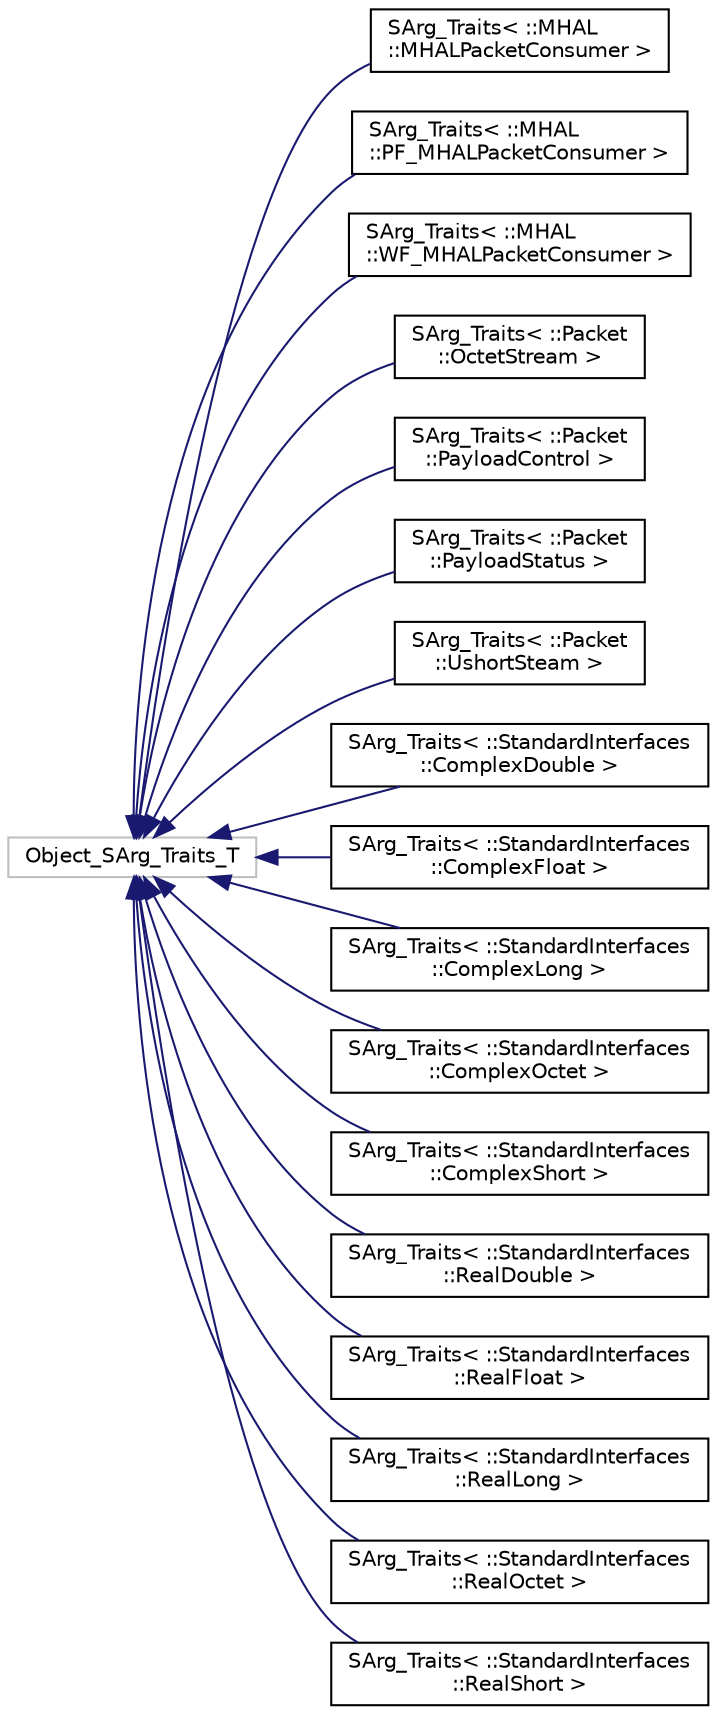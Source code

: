 digraph "Graphical Class Hierarchy"
{
 // INTERACTIVE_SVG=YES
  edge [fontname="Helvetica",fontsize="10",labelfontname="Helvetica",labelfontsize="10"];
  node [fontname="Helvetica",fontsize="10",shape=record];
  rankdir="LR";
  Node1 [label="Object_SArg_Traits_T",height=0.2,width=0.4,color="grey75", fillcolor="white", style="filled"];
  Node1 -> Node2 [dir="back",color="midnightblue",fontsize="10",style="solid",fontname="Helvetica"];
  Node2 [label="SArg_Traits\< ::MHAL\l::MHALPacketConsumer \>",height=0.2,width=0.4,color="black", fillcolor="white", style="filled",URL="$class_t_a_o_1_1_s_arg___traits_3_01_1_1_m_h_a_l_1_1_m_h_a_l_packet_consumer_01_4.html"];
  Node1 -> Node3 [dir="back",color="midnightblue",fontsize="10",style="solid",fontname="Helvetica"];
  Node3 [label="SArg_Traits\< ::MHAL\l::PF_MHALPacketConsumer \>",height=0.2,width=0.4,color="black", fillcolor="white", style="filled",URL="$class_t_a_o_1_1_s_arg___traits_3_01_1_1_m_h_a_l_1_1_p_f___m_h_a_l_packet_consumer_01_4.html"];
  Node1 -> Node4 [dir="back",color="midnightblue",fontsize="10",style="solid",fontname="Helvetica"];
  Node4 [label="SArg_Traits\< ::MHAL\l::WF_MHALPacketConsumer \>",height=0.2,width=0.4,color="black", fillcolor="white", style="filled",URL="$class_t_a_o_1_1_s_arg___traits_3_01_1_1_m_h_a_l_1_1_w_f___m_h_a_l_packet_consumer_01_4.html"];
  Node1 -> Node5 [dir="back",color="midnightblue",fontsize="10",style="solid",fontname="Helvetica"];
  Node5 [label="SArg_Traits\< ::Packet\l::OctetStream \>",height=0.2,width=0.4,color="black", fillcolor="white", style="filled",URL="$class_t_a_o_1_1_s_arg___traits_3_01_1_1_packet_1_1_octet_stream_01_4.html"];
  Node1 -> Node6 [dir="back",color="midnightblue",fontsize="10",style="solid",fontname="Helvetica"];
  Node6 [label="SArg_Traits\< ::Packet\l::PayloadControl \>",height=0.2,width=0.4,color="black", fillcolor="white", style="filled",URL="$class_t_a_o_1_1_s_arg___traits_3_01_1_1_packet_1_1_payload_control_01_4.html"];
  Node1 -> Node7 [dir="back",color="midnightblue",fontsize="10",style="solid",fontname="Helvetica"];
  Node7 [label="SArg_Traits\< ::Packet\l::PayloadStatus \>",height=0.2,width=0.4,color="black", fillcolor="white", style="filled",URL="$class_t_a_o_1_1_s_arg___traits_3_01_1_1_packet_1_1_payload_status_01_4.html"];
  Node1 -> Node8 [dir="back",color="midnightblue",fontsize="10",style="solid",fontname="Helvetica"];
  Node8 [label="SArg_Traits\< ::Packet\l::UshortSteam \>",height=0.2,width=0.4,color="black", fillcolor="white", style="filled",URL="$class_t_a_o_1_1_s_arg___traits_3_01_1_1_packet_1_1_ushort_steam_01_4.html"];
  Node1 -> Node9 [dir="back",color="midnightblue",fontsize="10",style="solid",fontname="Helvetica"];
  Node9 [label="SArg_Traits\< ::StandardInterfaces\l::ComplexDouble \>",height=0.2,width=0.4,color="black", fillcolor="white", style="filled",URL="$class_t_a_o_1_1_s_arg___traits_3_01_1_1_standard_interfaces_1_1_complex_double_01_4.html"];
  Node1 -> Node10 [dir="back",color="midnightblue",fontsize="10",style="solid",fontname="Helvetica"];
  Node10 [label="SArg_Traits\< ::StandardInterfaces\l::ComplexFloat \>",height=0.2,width=0.4,color="black", fillcolor="white", style="filled",URL="$class_t_a_o_1_1_s_arg___traits_3_01_1_1_standard_interfaces_1_1_complex_float_01_4.html"];
  Node1 -> Node11 [dir="back",color="midnightblue",fontsize="10",style="solid",fontname="Helvetica"];
  Node11 [label="SArg_Traits\< ::StandardInterfaces\l::ComplexLong \>",height=0.2,width=0.4,color="black", fillcolor="white", style="filled",URL="$class_t_a_o_1_1_s_arg___traits_3_01_1_1_standard_interfaces_1_1_complex_long_01_4.html"];
  Node1 -> Node12 [dir="back",color="midnightblue",fontsize="10",style="solid",fontname="Helvetica"];
  Node12 [label="SArg_Traits\< ::StandardInterfaces\l::ComplexOctet \>",height=0.2,width=0.4,color="black", fillcolor="white", style="filled",URL="$class_t_a_o_1_1_s_arg___traits_3_01_1_1_standard_interfaces_1_1_complex_octet_01_4.html"];
  Node1 -> Node13 [dir="back",color="midnightblue",fontsize="10",style="solid",fontname="Helvetica"];
  Node13 [label="SArg_Traits\< ::StandardInterfaces\l::ComplexShort \>",height=0.2,width=0.4,color="black", fillcolor="white", style="filled",URL="$class_t_a_o_1_1_s_arg___traits_3_01_1_1_standard_interfaces_1_1_complex_short_01_4.html"];
  Node1 -> Node14 [dir="back",color="midnightblue",fontsize="10",style="solid",fontname="Helvetica"];
  Node14 [label="SArg_Traits\< ::StandardInterfaces\l::RealDouble \>",height=0.2,width=0.4,color="black", fillcolor="white", style="filled",URL="$class_t_a_o_1_1_s_arg___traits_3_01_1_1_standard_interfaces_1_1_real_double_01_4.html"];
  Node1 -> Node15 [dir="back",color="midnightblue",fontsize="10",style="solid",fontname="Helvetica"];
  Node15 [label="SArg_Traits\< ::StandardInterfaces\l::RealFloat \>",height=0.2,width=0.4,color="black", fillcolor="white", style="filled",URL="$class_t_a_o_1_1_s_arg___traits_3_01_1_1_standard_interfaces_1_1_real_float_01_4.html"];
  Node1 -> Node16 [dir="back",color="midnightblue",fontsize="10",style="solid",fontname="Helvetica"];
  Node16 [label="SArg_Traits\< ::StandardInterfaces\l::RealLong \>",height=0.2,width=0.4,color="black", fillcolor="white", style="filled",URL="$class_t_a_o_1_1_s_arg___traits_3_01_1_1_standard_interfaces_1_1_real_long_01_4.html"];
  Node1 -> Node17 [dir="back",color="midnightblue",fontsize="10",style="solid",fontname="Helvetica"];
  Node17 [label="SArg_Traits\< ::StandardInterfaces\l::RealOctet \>",height=0.2,width=0.4,color="black", fillcolor="white", style="filled",URL="$class_t_a_o_1_1_s_arg___traits_3_01_1_1_standard_interfaces_1_1_real_octet_01_4.html"];
  Node1 -> Node18 [dir="back",color="midnightblue",fontsize="10",style="solid",fontname="Helvetica"];
  Node18 [label="SArg_Traits\< ::StandardInterfaces\l::RealShort \>",height=0.2,width=0.4,color="black", fillcolor="white", style="filled",URL="$class_t_a_o_1_1_s_arg___traits_3_01_1_1_standard_interfaces_1_1_real_short_01_4.html"];
}
